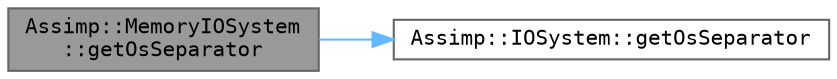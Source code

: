 digraph "Assimp::MemoryIOSystem::getOsSeparator"
{
 // LATEX_PDF_SIZE
  bgcolor="transparent";
  edge [fontname=Terminal,fontsize=10,labelfontname=Helvetica,labelfontsize=10];
  node [fontname=Terminal,fontsize=10,shape=box,height=0.2,width=0.4];
  rankdir="LR";
  Node1 [label="Assimp::MemoryIOSystem\l::getOsSeparator",height=0.2,width=0.4,color="gray40", fillcolor="grey60", style="filled", fontcolor="black",tooltip="Returns the directory separator."];
  Node1 -> Node2 [color="steelblue1",style="solid"];
  Node2 [label="Assimp::IOSystem::getOsSeparator",height=0.2,width=0.4,color="grey40", fillcolor="white", style="filled",URL="$class_assimp_1_1_i_o_system.html#a40e412875b985bdb638f00ef0f20fff6",tooltip="Returns the system specific directory separator."];
}
